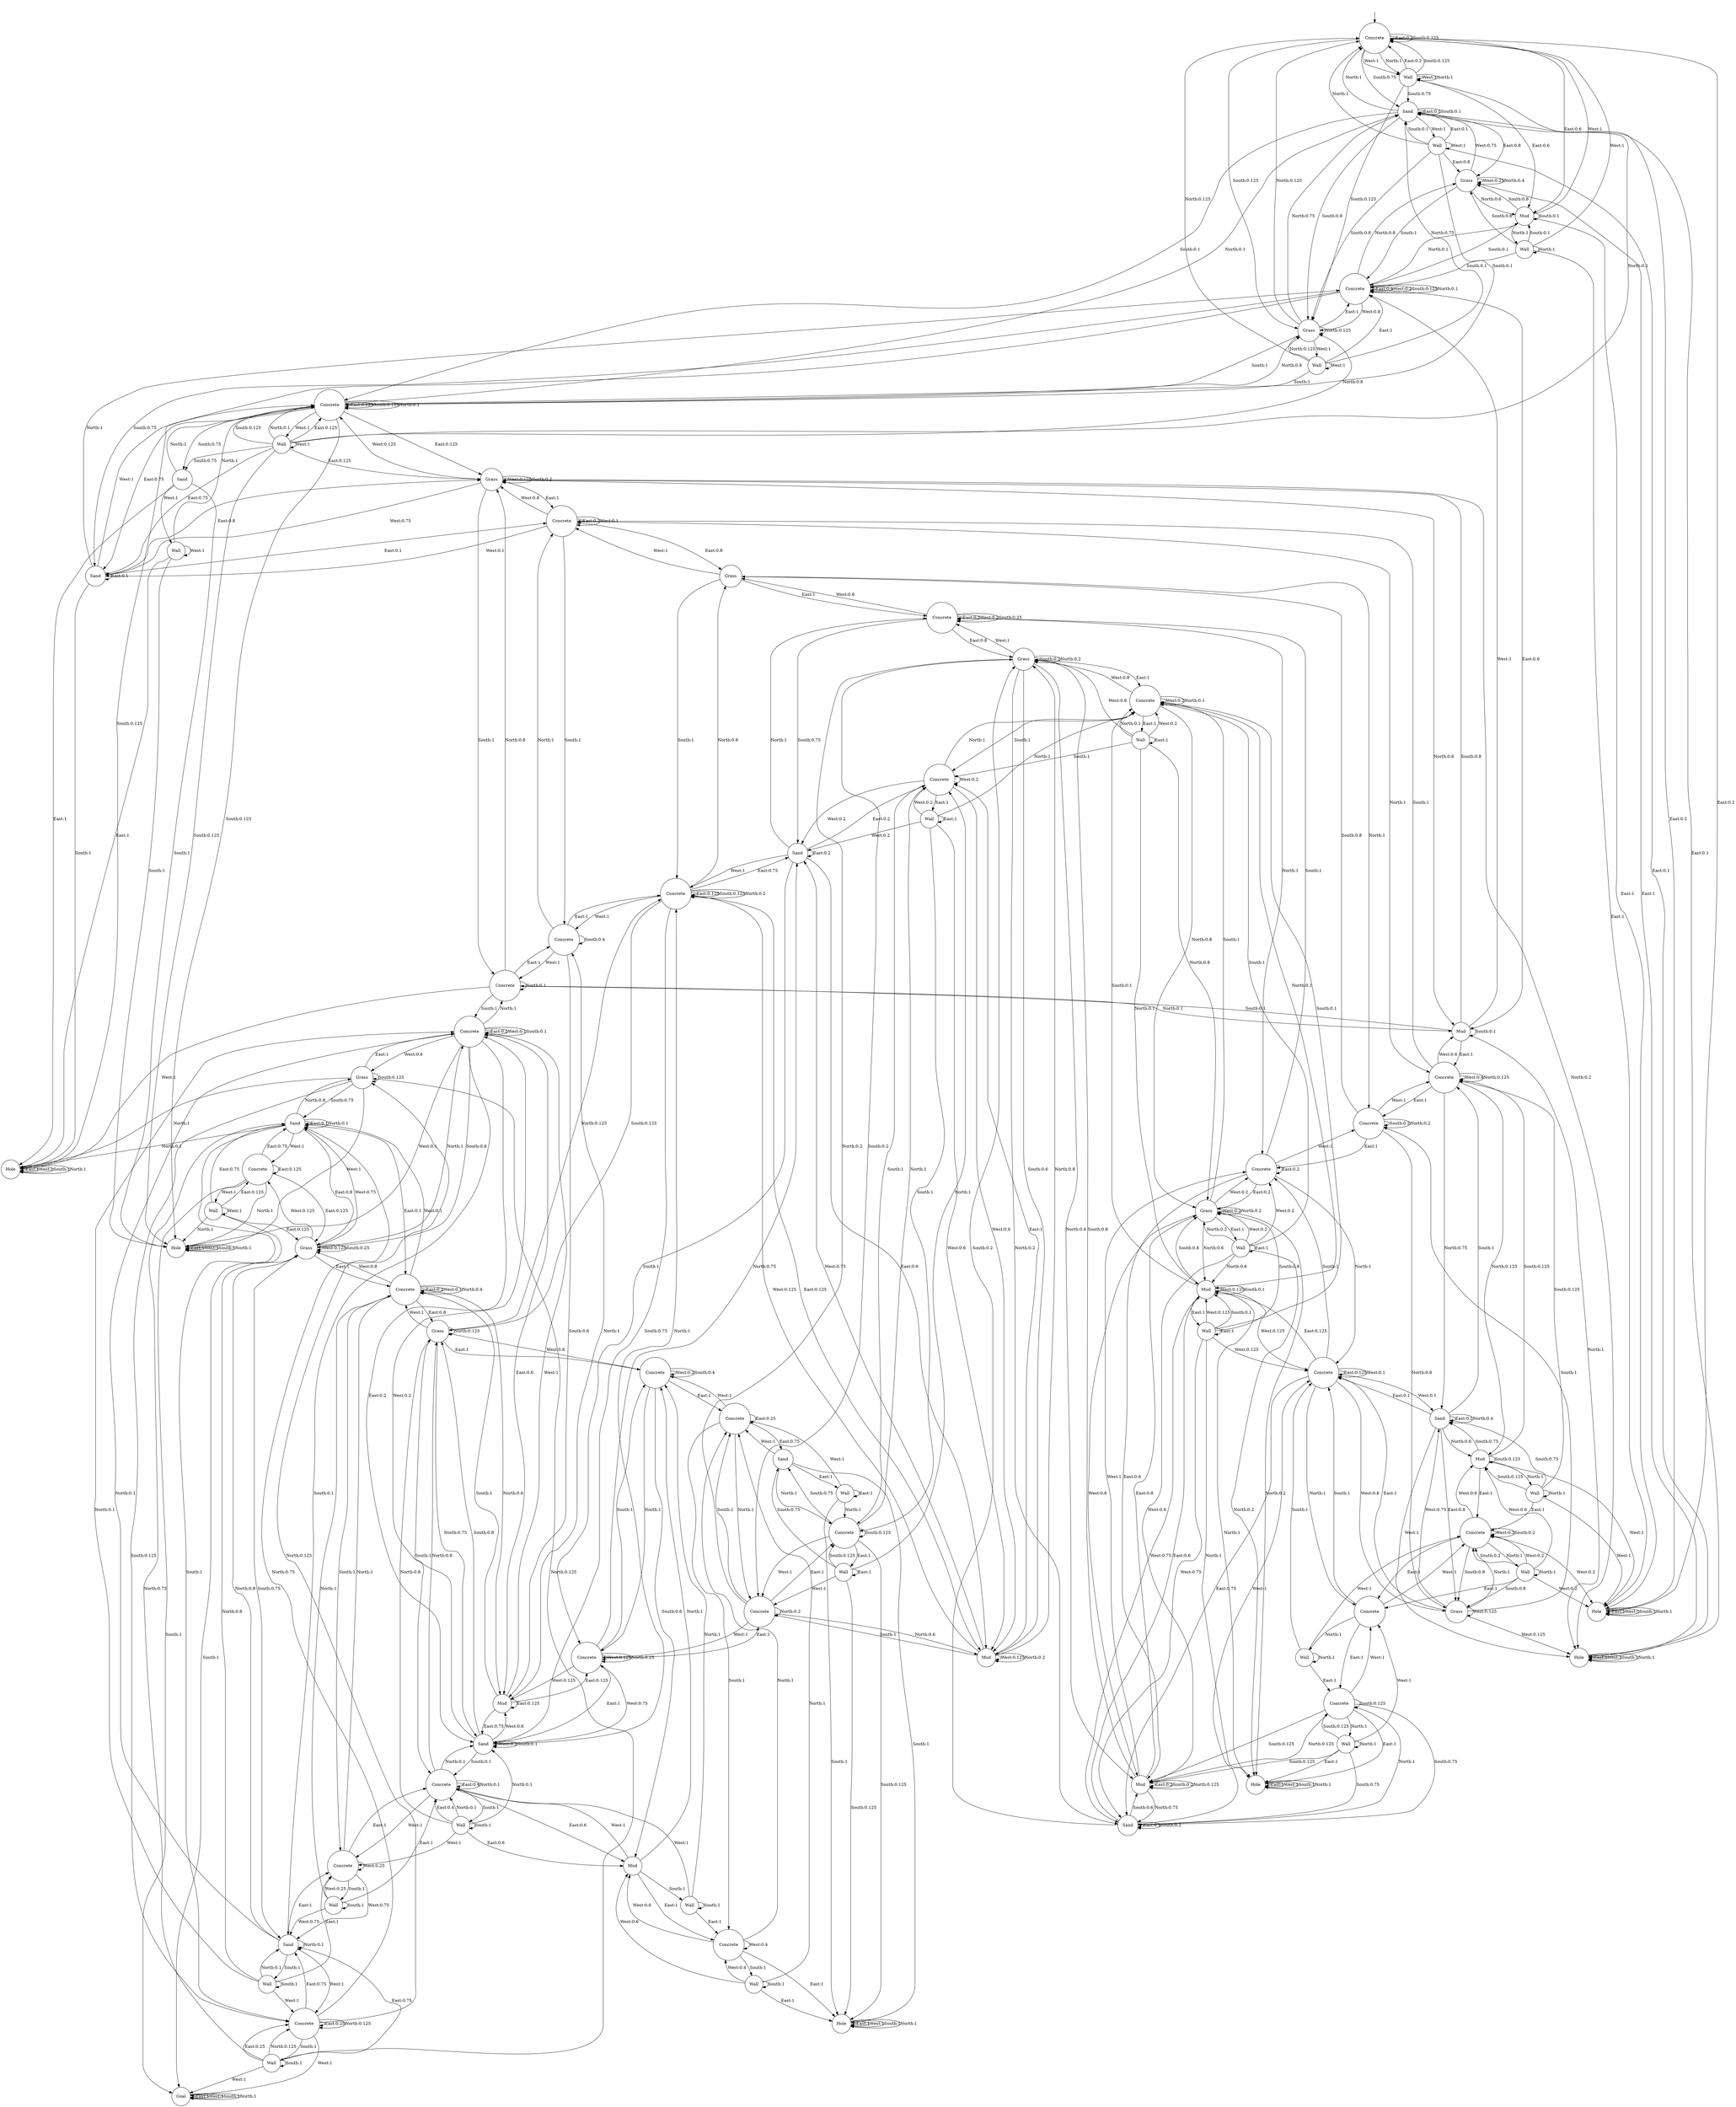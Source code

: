 digraph g {
__start0 [label="" shape="none"];
0 [shape="circle" label="Concrete"];
1 [shape="circle" label="Wall"];
2 [shape="circle" label="Wall"];
3 [shape="circle" label="Sand"];
4 [shape="circle" label="Wall"];
5 [shape="circle" label="Grass"];
6 [shape="circle" label="Concrete"];
7 [shape="circle" label="Wall"];
8 [shape="circle" label="Wall"];
9 [shape="circle" label="Sand"];
10 [shape="circle" label="Hole"];
11 [shape="circle" label="Concrete"];
12 [shape="circle" label="Wall"];
13 [shape="circle" label="Goal"];
14 [shape="circle" label="Wall"];
15 [shape="circle" label="Mud"];
16 [shape="circle" label="Grass"];
17 [shape="circle" label="Concrete"];
18 [shape="circle" label="Sand"];
19 [shape="circle" label="Hole"];
20 [shape="circle" label="Grass"];
21 [shape="circle" label="Sand"];
22 [shape="circle" label="Concrete"];
23 [shape="circle" label="Wall"];
24 [shape="circle" label="Hole"];
25 [shape="circle" label="Hole"];
26 [shape="circle" label="Mud"];
27 [shape="circle" label="Grass"];
28 [shape="circle" label="Concrete"];
29 [shape="circle" label="Concrete"];
30 [shape="circle" label="Grass"];
31 [shape="circle" label="Wall"];
32 [shape="circle" label="Sand"];
33 [shape="circle" label="Wall"];
34 [shape="circle" label="Mud"];
35 [shape="circle" label="Sand"];
36 [shape="circle" label="Concrete"];
37 [shape="circle" label="Concrete"];
38 [shape="circle" label="Concrete"];
39 [shape="circle" label="Mud"];
40 [shape="circle" label="Concrete"];
41 [shape="circle" label="Concrete"];
42 [shape="circle" label="Wall"];
43 [shape="circle" label="Concrete"];
44 [shape="circle" label="Wall"];
45 [shape="circle" label="Grass"];
46 [shape="circle" label="Concrete"];
47 [shape="circle" label="Grass"];
48 [shape="circle" label="Concrete"];
49 [shape="circle" label="Sand"];
50 [shape="circle" label="Grass"];
51 [shape="circle" label="Concrete"];
52 [shape="circle" label="Wall"];
53 [shape="circle" label="Concrete"];
54 [shape="circle" label="Wall"];
55 [shape="circle" label="Concrete"];
56 [shape="circle" label="Concrete"];
57 [shape="circle" label="Concrete"];
58 [shape="circle" label="Sand"];
59 [shape="circle" label="Concrete"];
60 [shape="circle" label="Concrete"];
61 [shape="circle" label="Wall"];
62 [shape="circle" label="Mud"];
63 [shape="circle" label="Concrete"];
64 [shape="circle" label="Wall"];
65 [shape="circle" label="Sand"];
66 [shape="circle" label="Mud"];
67 [shape="circle" label="Grass"];
68 [shape="circle" label="Mud"];
69 [shape="circle" label="Concrete"];
70 [shape="circle" label="Concrete"];
71 [shape="circle" label="Concrete"];
72 [shape="circle" label="Wall"];
73 [shape="circle" label="Hole"];
74 [shape="circle" label="Wall"];
75 [shape="circle" label="Mud"];
76 [shape="circle" label="Wall"];
77 [shape="circle" label="Grass"];
78 [shape="circle" label="Concrete"];
79 [shape="circle" label="Wall"];
80 [shape="circle" label="Concrete"];
81 [shape="circle" label="Wall"];
82 [shape="circle" label="Concrete"];
83 [shape="circle" label="Wall"];
84 [shape="circle" label="Wall"];
85 [shape="circle" label="Sand"];
86 [shape="circle" label="Hole"];
0 -> 0 [label="East:0.2"];
0 -> 15 [label="East:0.6"];
0 -> 24 [label="East:0.2"];
0 -> 1 [label="West:1"];
0 -> 0 [label="South:0.125"];
0 -> 3 [label="South:0.75"];
0 -> 5 [label="South:0.125"];
0 -> 1 [label="North:1"];
1 -> 0 [label="East:0.2"];
1 -> 15 [label="East:0.6"];
1 -> 24 [label="East:0.2"];
1 -> 1 [label="West:1"];
1 -> 0 [label="South:0.125"];
1 -> 3 [label="South:0.75"];
1 -> 5 [label="South:0.125"];
1 -> 1 [label="North:1"];
2 -> 3 [label="East:0.1"];
2 -> 16 [label="East:0.8"];
2 -> 25 [label="East:0.1"];
2 -> 2 [label="West:1"];
2 -> 3 [label="South:0.1"];
2 -> 5 [label="South:0.8"];
2 -> 6 [label="South:0.1"];
2 -> 0 [label="North:1"];
3 -> 3 [label="East:0.1"];
3 -> 16 [label="East:0.8"];
3 -> 25 [label="East:0.1"];
3 -> 2 [label="West:1"];
3 -> 3 [label="South:0.1"];
3 -> 5 [label="South:0.8"];
3 -> 6 [label="South:0.1"];
3 -> 0 [label="North:1"];
4 -> 17 [label="East:1"];
4 -> 4 [label="West:1"];
4 -> 6 [label="South:1"];
4 -> 0 [label="North:0.125"];
4 -> 3 [label="North:0.75"];
4 -> 5 [label="North:0.125"];
5 -> 17 [label="East:1"];
5 -> 4 [label="West:1"];
5 -> 6 [label="South:1"];
5 -> 0 [label="North:0.125"];
5 -> 3 [label="North:0.75"];
5 -> 5 [label="North:0.125"];
6 -> 6 [label="East:0.125"];
6 -> 18 [label="East:0.75"];
6 -> 27 [label="East:0.125"];
6 -> 7 [label="West:1"];
6 -> 6 [label="South:0.125"];
6 -> 9 [label="South:0.75"];
6 -> 10 [label="South:0.125"];
6 -> 3 [label="North:0.1"];
6 -> 5 [label="North:0.8"];
6 -> 6 [label="North:0.1"];
7 -> 6 [label="East:0.125"];
7 -> 18 [label="East:0.75"];
7 -> 27 [label="East:0.125"];
7 -> 7 [label="West:1"];
7 -> 6 [label="South:0.125"];
7 -> 9 [label="South:0.75"];
7 -> 10 [label="South:0.125"];
7 -> 3 [label="North:0.1"];
7 -> 5 [label="North:0.8"];
7 -> 6 [label="North:0.1"];
8 -> 19 [label="East:1"];
8 -> 8 [label="West:1"];
8 -> 10 [label="South:1"];
8 -> 6 [label="North:1"];
9 -> 19 [label="East:1"];
9 -> 8 [label="West:1"];
9 -> 10 [label="South:1"];
9 -> 6 [label="North:1"];
10 -> 10 [label="East:1"];
10 -> 10 [label="West:1"];
10 -> 10 [label="South:1"];
10 -> 10 [label="North:1"];
11 -> 11 [label="East:0.125"];
11 -> 21 [label="East:0.75"];
11 -> 30 [label="East:0.125"];
11 -> 12 [label="West:1"];
11 -> 13 [label="South:1"];
11 -> 10 [label="North:1"];
12 -> 11 [label="East:0.125"];
12 -> 21 [label="East:0.75"];
12 -> 30 [label="East:0.125"];
12 -> 12 [label="West:1"];
12 -> 13 [label="South:1"];
12 -> 10 [label="North:1"];
13 -> 13 [label="East:1"];
13 -> 13 [label="West:1"];
13 -> 13 [label="South:1"];
13 -> 13 [label="North:1"];
14 -> 24 [label="East:1"];
14 -> 0 [label="West:1"];
14 -> 15 [label="South:0.1"];
14 -> 16 [label="South:0.8"];
14 -> 17 [label="South:0.1"];
14 -> 14 [label="North:1"];
15 -> 24 [label="East:1"];
15 -> 0 [label="West:1"];
15 -> 15 [label="South:0.1"];
15 -> 16 [label="South:0.8"];
15 -> 17 [label="South:0.1"];
15 -> 14 [label="North:1"];
16 -> 25 [label="East:1"];
16 -> 3 [label="West:0.75"];
16 -> 16 [label="West:0.25"];
16 -> 17 [label="South:1"];
16 -> 15 [label="North:0.6"];
16 -> 16 [label="North:0.4"];
17 -> 17 [label="East:0.4"];
17 -> 26 [label="East:0.6"];
17 -> 5 [label="West:0.8"];
17 -> 17 [label="West:0.2"];
17 -> 17 [label="South:0.125"];
17 -> 18 [label="South:0.75"];
17 -> 19 [label="South:0.125"];
17 -> 15 [label="North:0.1"];
17 -> 16 [label="North:0.8"];
17 -> 17 [label="North:0.1"];
18 -> 18 [label="East:0.1"];
18 -> 27 [label="East:0.8"];
18 -> 37 [label="East:0.1"];
18 -> 6 [label="West:1"];
18 -> 19 [label="South:1"];
18 -> 17 [label="North:1"];
19 -> 19 [label="East:1"];
19 -> 19 [label="West:1"];
19 -> 19 [label="South:1"];
19 -> 19 [label="North:1"];
20 -> 29 [label="East:1"];
20 -> 10 [label="West:1"];
20 -> 20 [label="South:0.125"];
20 -> 21 [label="South:0.75"];
20 -> 22 [label="South:0.125"];
20 -> 19 [label="North:1"];
21 -> 21 [label="East:0.1"];
21 -> 30 [label="East:0.8"];
21 -> 40 [label="East:0.1"];
21 -> 11 [label="West:1"];
21 -> 22 [label="South:1"];
21 -> 19 [label="North:0.1"];
21 -> 20 [label="North:0.8"];
21 -> 21 [label="North:0.1"];
22 -> 22 [label="East:0.25"];
22 -> 32 [label="East:0.75"];
22 -> 13 [label="West:1"];
22 -> 23 [label="South:1"];
22 -> 20 [label="North:0.125"];
22 -> 21 [label="North:0.75"];
22 -> 22 [label="North:0.125"];
23 -> 22 [label="East:0.25"];
23 -> 32 [label="East:0.75"];
23 -> 13 [label="West:1"];
23 -> 23 [label="South:1"];
23 -> 20 [label="North:0.125"];
23 -> 21 [label="North:0.75"];
23 -> 22 [label="North:0.125"];
24 -> 24 [label="East:1"];
24 -> 24 [label="West:1"];
24 -> 24 [label="South:1"];
24 -> 24 [label="North:1"];
25 -> 25 [label="East:1"];
25 -> 25 [label="West:1"];
25 -> 25 [label="South:1"];
25 -> 25 [label="North:1"];
26 -> 36 [label="East:1"];
26 -> 17 [label="West:1"];
26 -> 26 [label="South:0.1"];
26 -> 27 [label="South:0.8"];
26 -> 28 [label="South:0.1"];
26 -> 25 [label="North:1"];
27 -> 37 [label="East:1"];
27 -> 6 [label="West:0.125"];
27 -> 18 [label="West:0.75"];
27 -> 27 [label="West:0.125"];
27 -> 28 [label="South:1"];
27 -> 25 [label="North:0.2"];
27 -> 26 [label="North:0.6"];
27 -> 27 [label="North:0.2"];
28 -> 38 [label="East:1"];
28 -> 19 [label="West:1"];
28 -> 29 [label="South:1"];
28 -> 26 [label="North:0.1"];
28 -> 27 [label="North:0.8"];
28 -> 28 [label="North:0.1"];
29 -> 29 [label="East:0.2"];
29 -> 39 [label="East:0.6"];
29 -> 49 [label="East:0.2"];
29 -> 10 [label="West:0.1"];
29 -> 20 [label="West:0.8"];
29 -> 29 [label="West:0.1"];
29 -> 29 [label="South:0.1"];
29 -> 30 [label="South:0.8"];
29 -> 32 [label="South:0.1"];
29 -> 28 [label="North:1"];
30 -> 40 [label="East:1"];
30 -> 11 [label="West:0.125"];
30 -> 21 [label="West:0.75"];
30 -> 30 [label="West:0.125"];
30 -> 30 [label="South:0.25"];
30 -> 32 [label="South:0.75"];
30 -> 29 [label="North:1"];
31 -> 41 [label="East:1"];
31 -> 22 [label="West:1"];
31 -> 31 [label="South:1"];
31 -> 29 [label="North:0.1"];
31 -> 30 [label="North:0.8"];
31 -> 32 [label="North:0.1"];
32 -> 41 [label="East:1"];
32 -> 22 [label="West:1"];
32 -> 31 [label="South:1"];
32 -> 29 [label="North:0.1"];
32 -> 30 [label="North:0.8"];
32 -> 32 [label="North:0.1"];
33 -> 43 [label="East:1"];
33 -> 24 [label="West:1"];
33 -> 34 [label="South:0.125"];
33 -> 35 [label="South:0.75"];
33 -> 36 [label="South:0.125"];
33 -> 33 [label="North:1"];
34 -> 43 [label="East:1"];
34 -> 24 [label="West:1"];
34 -> 34 [label="South:0.125"];
34 -> 35 [label="South:0.75"];
34 -> 36 [label="South:0.125"];
34 -> 33 [label="North:1"];
35 -> 35 [label="East:0.1"];
35 -> 45 [label="East:0.8"];
35 -> 55 [label="East:0.1"];
35 -> 25 [label="West:1"];
35 -> 36 [label="South:1"];
35 -> 34 [label="North:0.6"];
35 -> 35 [label="North:0.4"];
36 -> 46 [label="East:1"];
36 -> 26 [label="West:0.6"];
36 -> 36 [label="West:0.4"];
36 -> 37 [label="South:1"];
36 -> 34 [label="North:0.125"];
36 -> 35 [label="North:0.75"];
36 -> 36 [label="North:0.125"];
37 -> 37 [label="East:0.2"];
37 -> 47 [label="East:0.8"];
37 -> 18 [label="West:0.1"];
37 -> 27 [label="West:0.8"];
37 -> 37 [label="West:0.1"];
37 -> 38 [label="South:1"];
37 -> 36 [label="North:1"];
38 -> 48 [label="East:1"];
38 -> 28 [label="West:1"];
38 -> 38 [label="South:0.4"];
38 -> 39 [label="South:0.6"];
38 -> 37 [label="North:1"];
39 -> 39 [label="East:0.125"];
39 -> 49 [label="East:0.75"];
39 -> 59 [label="East:0.125"];
39 -> 29 [label="West:1"];
39 -> 40 [label="South:1"];
39 -> 38 [label="North:1"];
40 -> 40 [label="East:0.2"];
40 -> 50 [label="East:0.8"];
40 -> 21 [label="West:0.1"];
40 -> 30 [label="West:0.8"];
40 -> 40 [label="West:0.1"];
40 -> 41 [label="South:1"];
40 -> 39 [label="North:0.6"];
40 -> 40 [label="North:0.4"];
41 -> 51 [label="East:1"];
41 -> 32 [label="West:0.75"];
41 -> 41 [label="West:0.25"];
41 -> 42 [label="South:1"];
41 -> 40 [label="North:1"];
42 -> 51 [label="East:1"];
42 -> 32 [label="West:0.75"];
42 -> 41 [label="West:0.25"];
42 -> 42 [label="South:1"];
42 -> 40 [label="North:1"];
43 -> 53 [label="East:1"];
43 -> 24 [label="West:0.2"];
43 -> 34 [label="West:0.6"];
43 -> 43 [label="West:0.2"];
43 -> 43 [label="South:0.2"];
43 -> 45 [label="South:0.8"];
43 -> 44 [label="North:1"];
44 -> 53 [label="East:1"];
44 -> 24 [label="West:0.2"];
44 -> 34 [label="West:0.6"];
44 -> 43 [label="West:0.2"];
44 -> 43 [label="South:0.2"];
44 -> 45 [label="South:0.8"];
44 -> 44 [label="North:1"];
45 -> 55 [label="East:1"];
45 -> 25 [label="West:0.125"];
45 -> 35 [label="West:0.75"];
45 -> 45 [label="West:0.125"];
45 -> 46 [label="South:1"];
45 -> 43 [label="North:1"];
46 -> 56 [label="East:1"];
46 -> 36 [label="West:1"];
46 -> 46 [label="South:0.2"];
46 -> 47 [label="South:0.8"];
46 -> 45 [label="North:0.8"];
46 -> 46 [label="North:0.2"];
47 -> 57 [label="East:1"];
47 -> 37 [label="West:1"];
47 -> 48 [label="South:1"];
47 -> 46 [label="North:1"];
48 -> 48 [label="East:0.125"];
48 -> 58 [label="East:0.75"];
48 -> 68 [label="East:0.125"];
48 -> 38 [label="West:1"];
48 -> 48 [label="South:0.125"];
48 -> 49 [label="South:0.75"];
48 -> 50 [label="South:0.125"];
48 -> 47 [label="North:0.8"];
48 -> 48 [label="North:0.2"];
49 -> 59 [label="East:1"];
49 -> 29 [label="West:0.2"];
49 -> 39 [label="West:0.6"];
49 -> 49 [label="West:0.2"];
49 -> 49 [label="South:0.1"];
49 -> 50 [label="South:0.8"];
49 -> 51 [label="South:0.1"];
49 -> 48 [label="North:1"];
50 -> 60 [label="East:1"];
50 -> 40 [label="West:1"];
50 -> 51 [label="South:1"];
50 -> 48 [label="North:0.125"];
50 -> 49 [label="North:0.75"];
50 -> 50 [label="North:0.125"];
51 -> 51 [label="East:0.4"];
51 -> 62 [label="East:0.6"];
51 -> 41 [label="West:1"];
51 -> 52 [label="South:1"];
51 -> 49 [label="North:0.1"];
51 -> 50 [label="North:0.8"];
51 -> 51 [label="North:0.1"];
52 -> 51 [label="East:0.4"];
52 -> 62 [label="East:0.6"];
52 -> 41 [label="West:1"];
52 -> 52 [label="South:1"];
52 -> 49 [label="North:0.1"];
52 -> 50 [label="North:0.8"];
52 -> 51 [label="North:0.1"];
53 -> 63 [label="East:1"];
53 -> 43 [label="West:1"];
53 -> 55 [label="South:1"];
53 -> 54 [label="North:1"];
54 -> 63 [label="East:1"];
54 -> 43 [label="West:1"];
54 -> 55 [label="South:1"];
54 -> 54 [label="North:1"];
55 -> 55 [label="East:0.125"];
55 -> 65 [label="East:0.75"];
55 -> 75 [label="East:0.125"];
55 -> 35 [label="West:0.1"];
55 -> 45 [label="West:0.8"];
55 -> 55 [label="West:0.1"];
55 -> 56 [label="South:1"];
55 -> 53 [label="North:1"];
56 -> 56 [label="East:0.2"];
56 -> 66 [label="East:0.6"];
56 -> 77 [label="East:0.2"];
56 -> 46 [label="West:1"];
56 -> 57 [label="South:1"];
56 -> 55 [label="North:1"];
57 -> 57 [label="East:0.2"];
57 -> 67 [label="East:0.8"];
57 -> 47 [label="West:0.8"];
57 -> 57 [label="West:0.2"];
57 -> 57 [label="South:0.25"];
57 -> 58 [label="South:0.75"];
57 -> 56 [label="North:1"];
58 -> 58 [label="East:0.2"];
58 -> 68 [label="East:0.6"];
58 -> 80 [label="East:0.2"];
58 -> 48 [label="West:1"];
58 -> 59 [label="South:1"];
58 -> 57 [label="North:1"];
59 -> 69 [label="East:1"];
59 -> 39 [label="West:0.125"];
59 -> 49 [label="West:0.75"];
59 -> 59 [label="West:0.125"];
59 -> 60 [label="South:1"];
59 -> 58 [label="North:0.75"];
59 -> 59 [label="North:0.25"];
60 -> 70 [label="East:1"];
60 -> 50 [label="West:0.8"];
60 -> 60 [label="West:0.2"];
60 -> 60 [label="South:0.4"];
60 -> 62 [label="South:0.6"];
60 -> 59 [label="North:1"];
61 -> 71 [label="East:1"];
61 -> 51 [label="West:1"];
61 -> 61 [label="South:1"];
61 -> 60 [label="North:1"];
62 -> 71 [label="East:1"];
62 -> 51 [label="West:1"];
62 -> 61 [label="South:1"];
62 -> 60 [label="North:1"];
63 -> 73 [label="East:1"];
63 -> 53 [label="West:1"];
63 -> 63 [label="South:0.125"];
63 -> 65 [label="South:0.75"];
63 -> 66 [label="South:0.125"];
63 -> 64 [label="North:1"];
64 -> 73 [label="East:1"];
64 -> 53 [label="West:1"];
64 -> 63 [label="South:0.125"];
64 -> 65 [label="South:0.75"];
64 -> 66 [label="South:0.125"];
64 -> 64 [label="North:1"];
65 -> 65 [label="East:0.4"];
65 -> 75 [label="East:0.6"];
65 -> 55 [label="West:1"];
65 -> 65 [label="South:0.2"];
65 -> 66 [label="South:0.6"];
65 -> 67 [label="South:0.2"];
65 -> 63 [label="North:1"];
66 -> 66 [label="East:0.2"];
66 -> 77 [label="East:0.8"];
66 -> 56 [label="West:1"];
66 -> 66 [label="South:0.2"];
66 -> 67 [label="South:0.8"];
66 -> 63 [label="North:0.125"];
66 -> 65 [label="North:0.75"];
66 -> 66 [label="North:0.125"];
67 -> 78 [label="East:1"];
67 -> 57 [label="West:1"];
67 -> 67 [label="South:0.2"];
67 -> 68 [label="South:0.6"];
67 -> 69 [label="South:0.2"];
67 -> 65 [label="North:0.2"];
67 -> 66 [label="North:0.6"];
67 -> 67 [label="North:0.2"];
68 -> 80 [label="East:1"];
68 -> 48 [label="West:0.125"];
68 -> 58 [label="West:0.75"];
68 -> 68 [label="West:0.125"];
68 -> 69 [label="South:1"];
68 -> 67 [label="North:0.8"];
68 -> 68 [label="North:0.2"];
69 -> 82 [label="East:1"];
69 -> 59 [label="West:1"];
69 -> 70 [label="South:1"];
69 -> 67 [label="North:0.2"];
69 -> 68 [label="North:0.6"];
69 -> 69 [label="North:0.2"];
70 -> 70 [label="East:0.25"];
70 -> 85 [label="East:0.75"];
70 -> 60 [label="West:1"];
70 -> 71 [label="South:1"];
70 -> 69 [label="North:1"];
71 -> 86 [label="East:1"];
71 -> 62 [label="West:0.6"];
71 -> 71 [label="West:0.4"];
71 -> 72 [label="South:1"];
71 -> 70 [label="North:1"];
72 -> 86 [label="East:1"];
72 -> 62 [label="West:0.6"];
72 -> 71 [label="West:0.4"];
72 -> 72 [label="South:1"];
72 -> 70 [label="North:1"];
73 -> 73 [label="East:1"];
73 -> 73 [label="West:1"];
73 -> 73 [label="South:1"];
73 -> 73 [label="North:1"];
74 -> 74 [label="East:1"];
74 -> 55 [label="West:0.125"];
74 -> 65 [label="West:0.75"];
74 -> 75 [label="West:0.125"];
74 -> 75 [label="South:0.1"];
74 -> 77 [label="South:0.8"];
74 -> 78 [label="South:0.1"];
74 -> 73 [label="North:1"];
75 -> 74 [label="East:1"];
75 -> 55 [label="West:0.125"];
75 -> 65 [label="West:0.75"];
75 -> 75 [label="West:0.125"];
75 -> 75 [label="South:0.1"];
75 -> 77 [label="South:0.8"];
75 -> 78 [label="South:0.1"];
75 -> 73 [label="North:1"];
76 -> 76 [label="East:1"];
76 -> 56 [label="West:0.2"];
76 -> 66 [label="West:0.6"];
76 -> 77 [label="West:0.2"];
76 -> 78 [label="South:1"];
76 -> 73 [label="North:0.2"];
76 -> 75 [label="North:0.6"];
76 -> 77 [label="North:0.2"];
77 -> 76 [label="East:1"];
77 -> 56 [label="West:0.2"];
77 -> 66 [label="West:0.6"];
77 -> 77 [label="West:0.2"];
77 -> 78 [label="South:1"];
77 -> 73 [label="North:0.2"];
77 -> 75 [label="North:0.6"];
77 -> 77 [label="North:0.2"];
78 -> 79 [label="East:1"];
78 -> 67 [label="West:0.8"];
78 -> 78 [label="West:0.2"];
78 -> 80 [label="South:1"];
78 -> 75 [label="North:0.1"];
78 -> 77 [label="North:0.8"];
78 -> 78 [label="North:0.1"];
79 -> 79 [label="East:1"];
79 -> 67 [label="West:0.8"];
79 -> 78 [label="West:0.2"];
79 -> 80 [label="South:1"];
79 -> 75 [label="North:0.1"];
79 -> 77 [label="North:0.8"];
79 -> 78 [label="North:0.1"];
80 -> 81 [label="East:1"];
80 -> 58 [label="West:0.2"];
80 -> 68 [label="West:0.6"];
80 -> 80 [label="West:0.2"];
80 -> 82 [label="South:1"];
80 -> 78 [label="North:1"];
81 -> 81 [label="East:1"];
81 -> 58 [label="West:0.2"];
81 -> 68 [label="West:0.6"];
81 -> 80 [label="West:0.2"];
81 -> 82 [label="South:1"];
81 -> 78 [label="North:1"];
82 -> 83 [label="East:1"];
82 -> 69 [label="West:1"];
82 -> 82 [label="South:0.125"];
82 -> 85 [label="South:0.75"];
82 -> 86 [label="South:0.125"];
82 -> 80 [label="North:1"];
83 -> 83 [label="East:1"];
83 -> 69 [label="West:1"];
83 -> 82 [label="South:0.125"];
83 -> 85 [label="South:0.75"];
83 -> 86 [label="South:0.125"];
83 -> 80 [label="North:1"];
84 -> 84 [label="East:1"];
84 -> 70 [label="West:1"];
84 -> 86 [label="South:1"];
84 -> 82 [label="North:1"];
85 -> 84 [label="East:1"];
85 -> 70 [label="West:1"];
85 -> 86 [label="South:1"];
85 -> 82 [label="North:1"];
86 -> 86 [label="East:1"];
86 -> 86 [label="West:1"];
86 -> 86 [label="South:1"];
86 -> 86 [label="North:1"];
__start0 -> 0;
}

